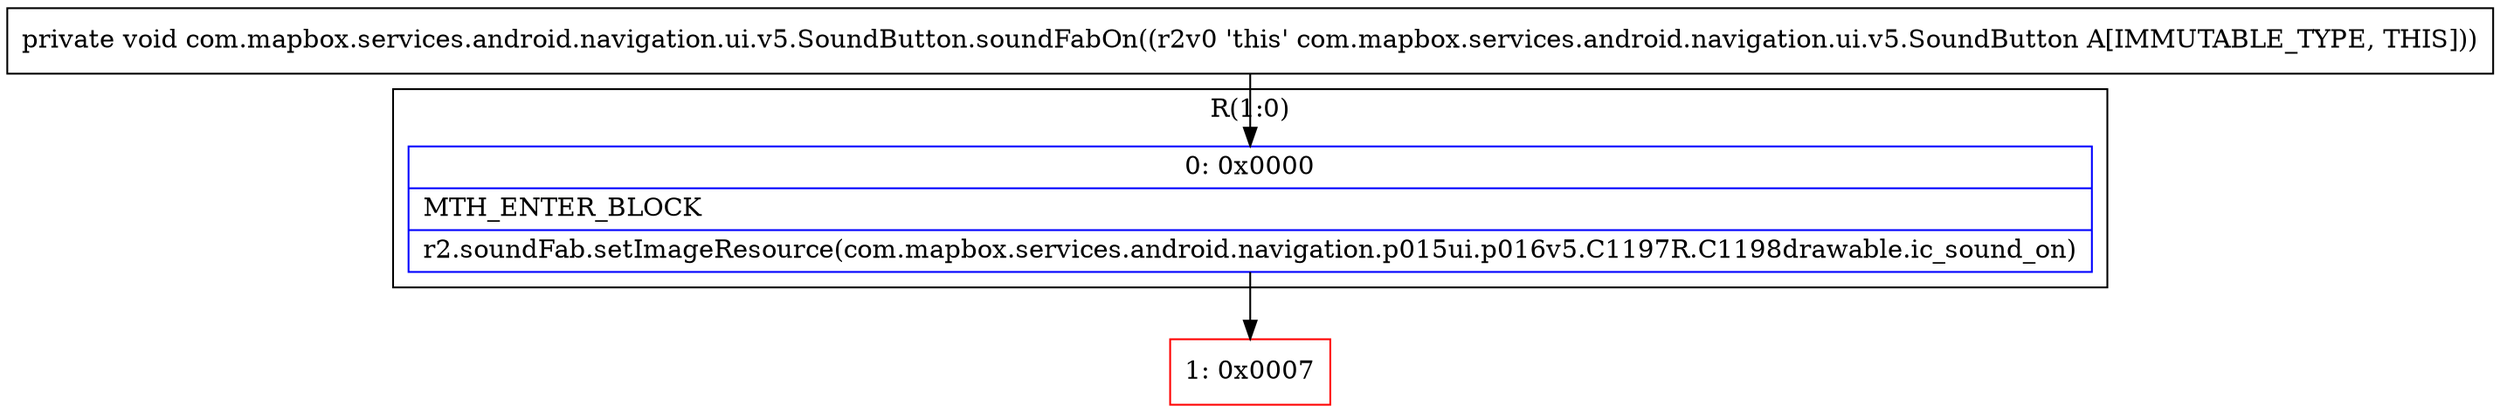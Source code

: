 digraph "CFG forcom.mapbox.services.android.navigation.ui.v5.SoundButton.soundFabOn()V" {
subgraph cluster_Region_915096756 {
label = "R(1:0)";
node [shape=record,color=blue];
Node_0 [shape=record,label="{0\:\ 0x0000|MTH_ENTER_BLOCK\l|r2.soundFab.setImageResource(com.mapbox.services.android.navigation.p015ui.p016v5.C1197R.C1198drawable.ic_sound_on)\l}"];
}
Node_1 [shape=record,color=red,label="{1\:\ 0x0007}"];
MethodNode[shape=record,label="{private void com.mapbox.services.android.navigation.ui.v5.SoundButton.soundFabOn((r2v0 'this' com.mapbox.services.android.navigation.ui.v5.SoundButton A[IMMUTABLE_TYPE, THIS])) }"];
MethodNode -> Node_0;
Node_0 -> Node_1;
}

